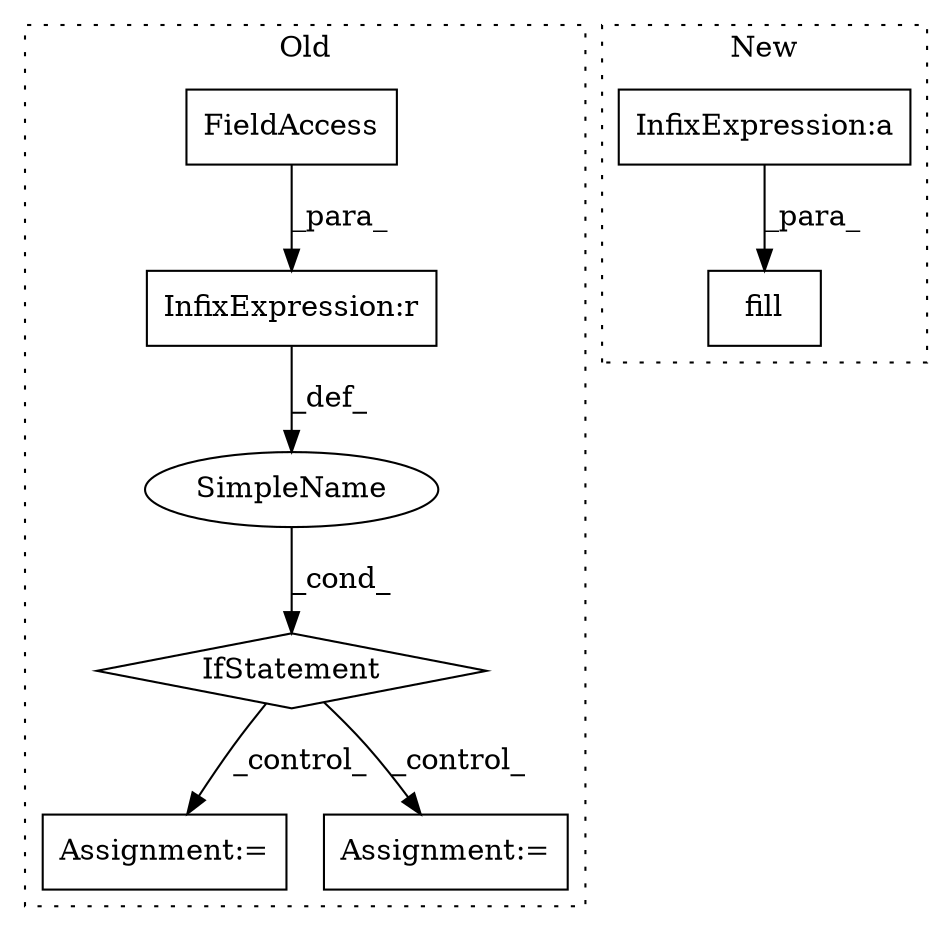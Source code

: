 digraph G {
subgraph cluster0 {
1 [label="IfStatement" a="25" s="710,728" l="4,2" shape="diamond"];
3 [label="Assignment:=" a="7" s="765" l="1" shape="box"];
4 [label="SimpleName" a="42" s="" l="" shape="ellipse"];
5 [label="InfixExpression:r" a="27" s="721" l="4" shape="box"];
6 [label="FieldAccess" a="22" s="714" l="7" shape="box"];
8 [label="Assignment:=" a="7" s="801" l="1" shape="box"];
label = "Old";
style="dotted";
}
subgraph cluster1 {
2 [label="fill" a="32" s="696,714" l="5,1" shape="box"];
7 [label="InfixExpression:a" a="27" s="702" l="3" shape="box"];
label = "New";
style="dotted";
}
1 -> 8 [label="_control_"];
1 -> 3 [label="_control_"];
4 -> 1 [label="_cond_"];
5 -> 4 [label="_def_"];
6 -> 5 [label="_para_"];
7 -> 2 [label="_para_"];
}